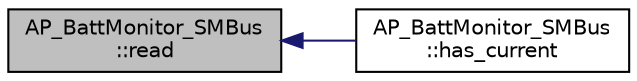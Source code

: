 digraph "AP_BattMonitor_SMBus::read"
{
 // INTERACTIVE_SVG=YES
  edge [fontname="Helvetica",fontsize="10",labelfontname="Helvetica",labelfontsize="10"];
  node [fontname="Helvetica",fontsize="10",shape=record];
  rankdir="LR";
  Node1 [label="AP_BattMonitor_SMBus\l::read",height=0.2,width=0.4,color="black", fillcolor="grey75", style="filled", fontcolor="black"];
  Node1 -> Node2 [dir="back",color="midnightblue",fontsize="10",style="solid",fontname="Helvetica"];
  Node2 [label="AP_BattMonitor_SMBus\l::has_current",height=0.2,width=0.4,color="black", fillcolor="white", style="filled",URL="$classAP__BattMonitor__SMBus.html#a20acd1e39545dcc38e005c00edddf00c",tooltip="returns true if battery monitor instance provides current info "];
}
